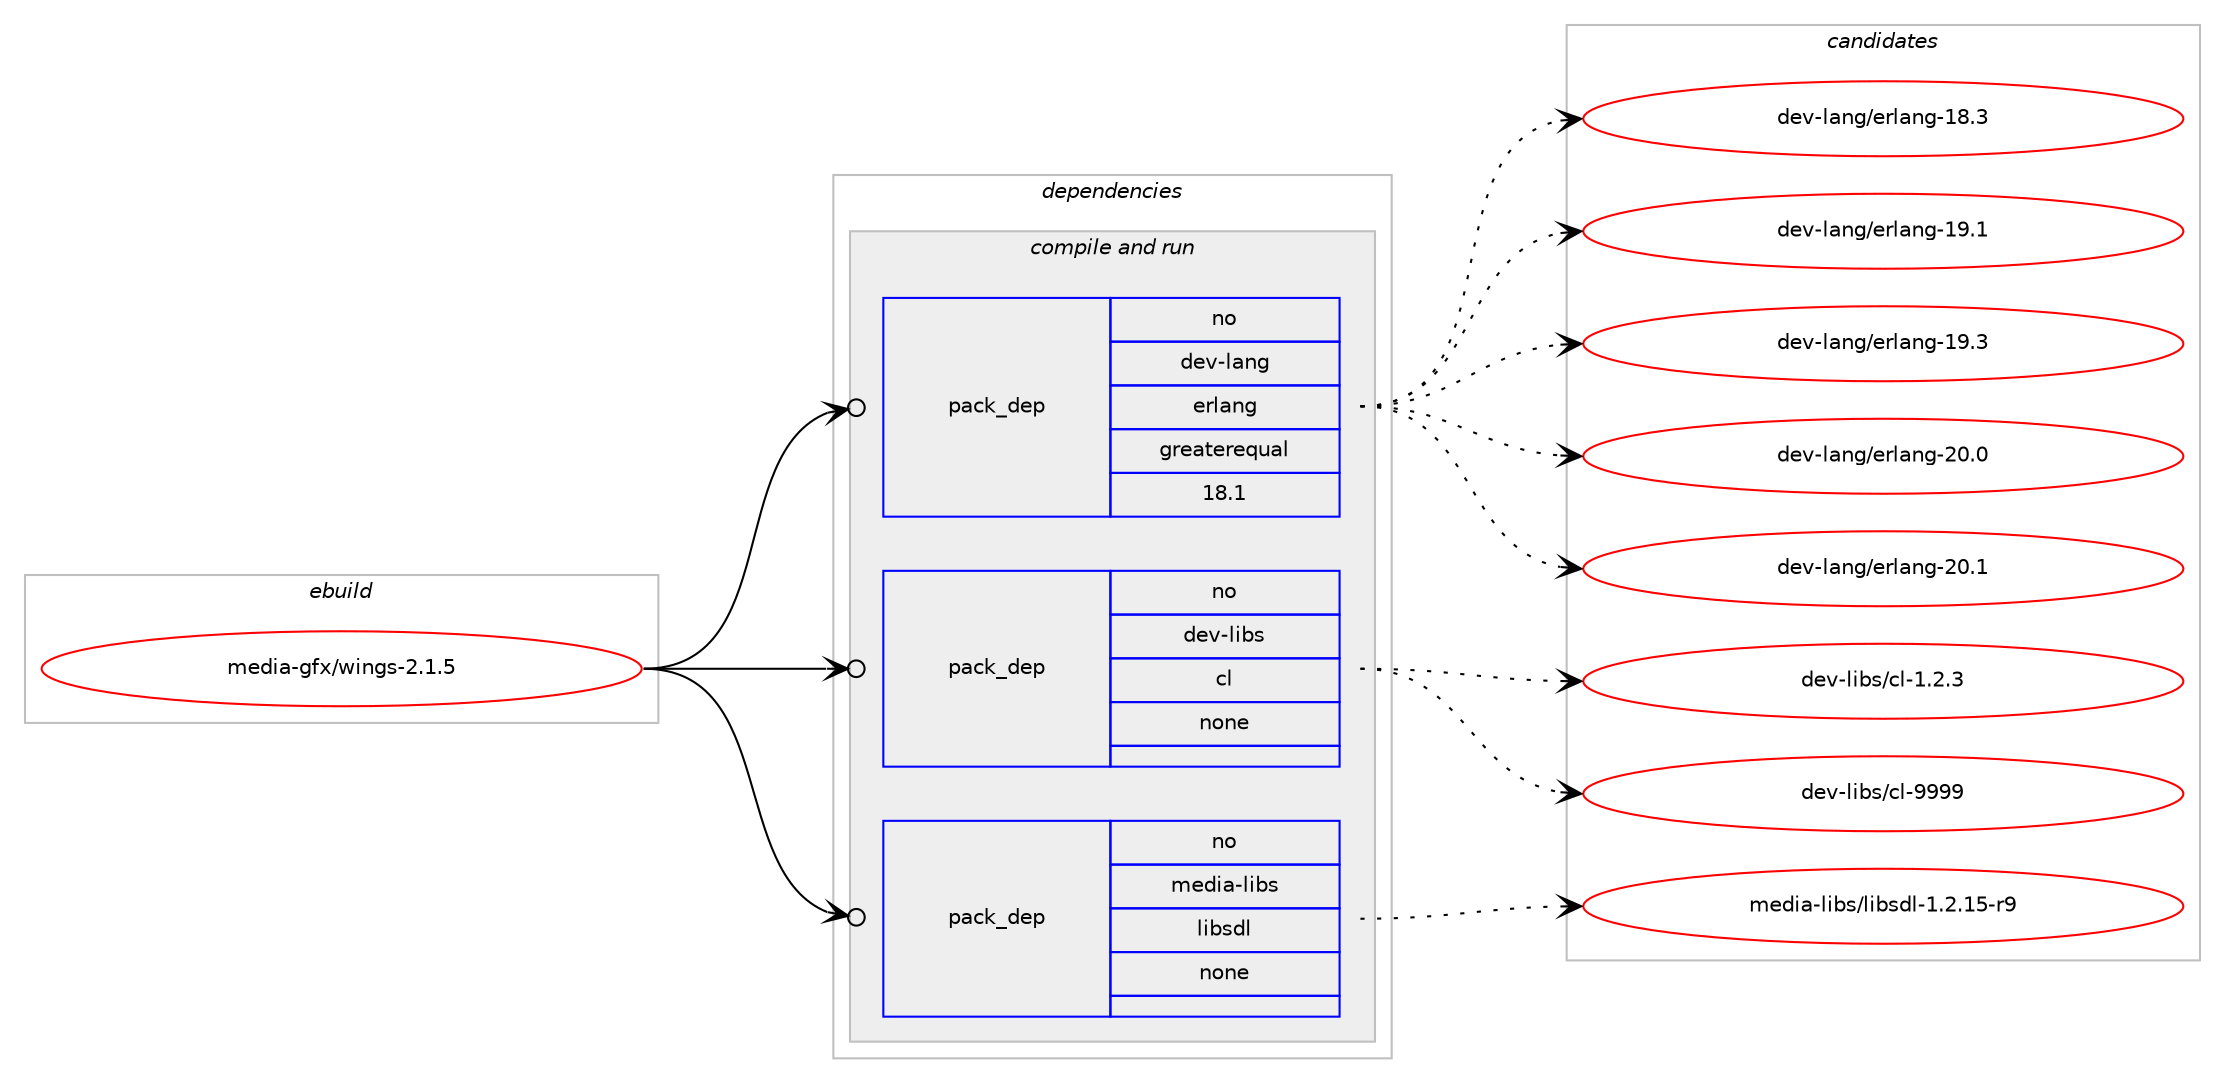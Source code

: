 digraph prolog {

# *************
# Graph options
# *************

newrank=true;
concentrate=true;
compound=true;
graph [rankdir=LR,fontname=Helvetica,fontsize=10,ranksep=1.5];#, ranksep=2.5, nodesep=0.2];
edge  [arrowhead=vee];
node  [fontname=Helvetica,fontsize=10];

# **********
# The ebuild
# **********

subgraph cluster_leftcol {
color=gray;
rank=same;
label=<<i>ebuild</i>>;
id [label="media-gfx/wings-2.1.5", color=red, width=4, href="../media-gfx/wings-2.1.5.svg"];
}

# ****************
# The dependencies
# ****************

subgraph cluster_midcol {
color=gray;
label=<<i>dependencies</i>>;
subgraph cluster_compile {
fillcolor="#eeeeee";
style=filled;
label=<<i>compile</i>>;
}
subgraph cluster_compileandrun {
fillcolor="#eeeeee";
style=filled;
label=<<i>compile and run</i>>;
subgraph pack264693 {
dependency358688 [label=<<TABLE BORDER="0" CELLBORDER="1" CELLSPACING="0" CELLPADDING="4" WIDTH="220"><TR><TD ROWSPAN="6" CELLPADDING="30">pack_dep</TD></TR><TR><TD WIDTH="110">no</TD></TR><TR><TD>dev-lang</TD></TR><TR><TD>erlang</TD></TR><TR><TD>greaterequal</TD></TR><TR><TD>18.1</TD></TR></TABLE>>, shape=none, color=blue];
}
id:e -> dependency358688:w [weight=20,style="solid",arrowhead="odotvee"];
subgraph pack264694 {
dependency358689 [label=<<TABLE BORDER="0" CELLBORDER="1" CELLSPACING="0" CELLPADDING="4" WIDTH="220"><TR><TD ROWSPAN="6" CELLPADDING="30">pack_dep</TD></TR><TR><TD WIDTH="110">no</TD></TR><TR><TD>dev-libs</TD></TR><TR><TD>cl</TD></TR><TR><TD>none</TD></TR><TR><TD></TD></TR></TABLE>>, shape=none, color=blue];
}
id:e -> dependency358689:w [weight=20,style="solid",arrowhead="odotvee"];
subgraph pack264695 {
dependency358690 [label=<<TABLE BORDER="0" CELLBORDER="1" CELLSPACING="0" CELLPADDING="4" WIDTH="220"><TR><TD ROWSPAN="6" CELLPADDING="30">pack_dep</TD></TR><TR><TD WIDTH="110">no</TD></TR><TR><TD>media-libs</TD></TR><TR><TD>libsdl</TD></TR><TR><TD>none</TD></TR><TR><TD></TD></TR></TABLE>>, shape=none, color=blue];
}
id:e -> dependency358690:w [weight=20,style="solid",arrowhead="odotvee"];
}
subgraph cluster_run {
fillcolor="#eeeeee";
style=filled;
label=<<i>run</i>>;
}
}

# **************
# The candidates
# **************

subgraph cluster_choices {
rank=same;
color=gray;
label=<<i>candidates</i>>;

subgraph choice264693 {
color=black;
nodesep=1;
choice100101118451089711010347101114108971101034549564651 [label="dev-lang/erlang-18.3", color=red, width=4,href="../dev-lang/erlang-18.3.svg"];
choice100101118451089711010347101114108971101034549574649 [label="dev-lang/erlang-19.1", color=red, width=4,href="../dev-lang/erlang-19.1.svg"];
choice100101118451089711010347101114108971101034549574651 [label="dev-lang/erlang-19.3", color=red, width=4,href="../dev-lang/erlang-19.3.svg"];
choice100101118451089711010347101114108971101034550484648 [label="dev-lang/erlang-20.0", color=red, width=4,href="../dev-lang/erlang-20.0.svg"];
choice100101118451089711010347101114108971101034550484649 [label="dev-lang/erlang-20.1", color=red, width=4,href="../dev-lang/erlang-20.1.svg"];
dependency358688:e -> choice100101118451089711010347101114108971101034549564651:w [style=dotted,weight="100"];
dependency358688:e -> choice100101118451089711010347101114108971101034549574649:w [style=dotted,weight="100"];
dependency358688:e -> choice100101118451089711010347101114108971101034549574651:w [style=dotted,weight="100"];
dependency358688:e -> choice100101118451089711010347101114108971101034550484648:w [style=dotted,weight="100"];
dependency358688:e -> choice100101118451089711010347101114108971101034550484649:w [style=dotted,weight="100"];
}
subgraph choice264694 {
color=black;
nodesep=1;
choice10010111845108105981154799108454946504651 [label="dev-libs/cl-1.2.3", color=red, width=4,href="../dev-libs/cl-1.2.3.svg"];
choice100101118451081059811547991084557575757 [label="dev-libs/cl-9999", color=red, width=4,href="../dev-libs/cl-9999.svg"];
dependency358689:e -> choice10010111845108105981154799108454946504651:w [style=dotted,weight="100"];
dependency358689:e -> choice100101118451081059811547991084557575757:w [style=dotted,weight="100"];
}
subgraph choice264695 {
color=black;
nodesep=1;
choice1091011001059745108105981154710810598115100108454946504649534511457 [label="media-libs/libsdl-1.2.15-r9", color=red, width=4,href="../media-libs/libsdl-1.2.15-r9.svg"];
dependency358690:e -> choice1091011001059745108105981154710810598115100108454946504649534511457:w [style=dotted,weight="100"];
}
}

}
